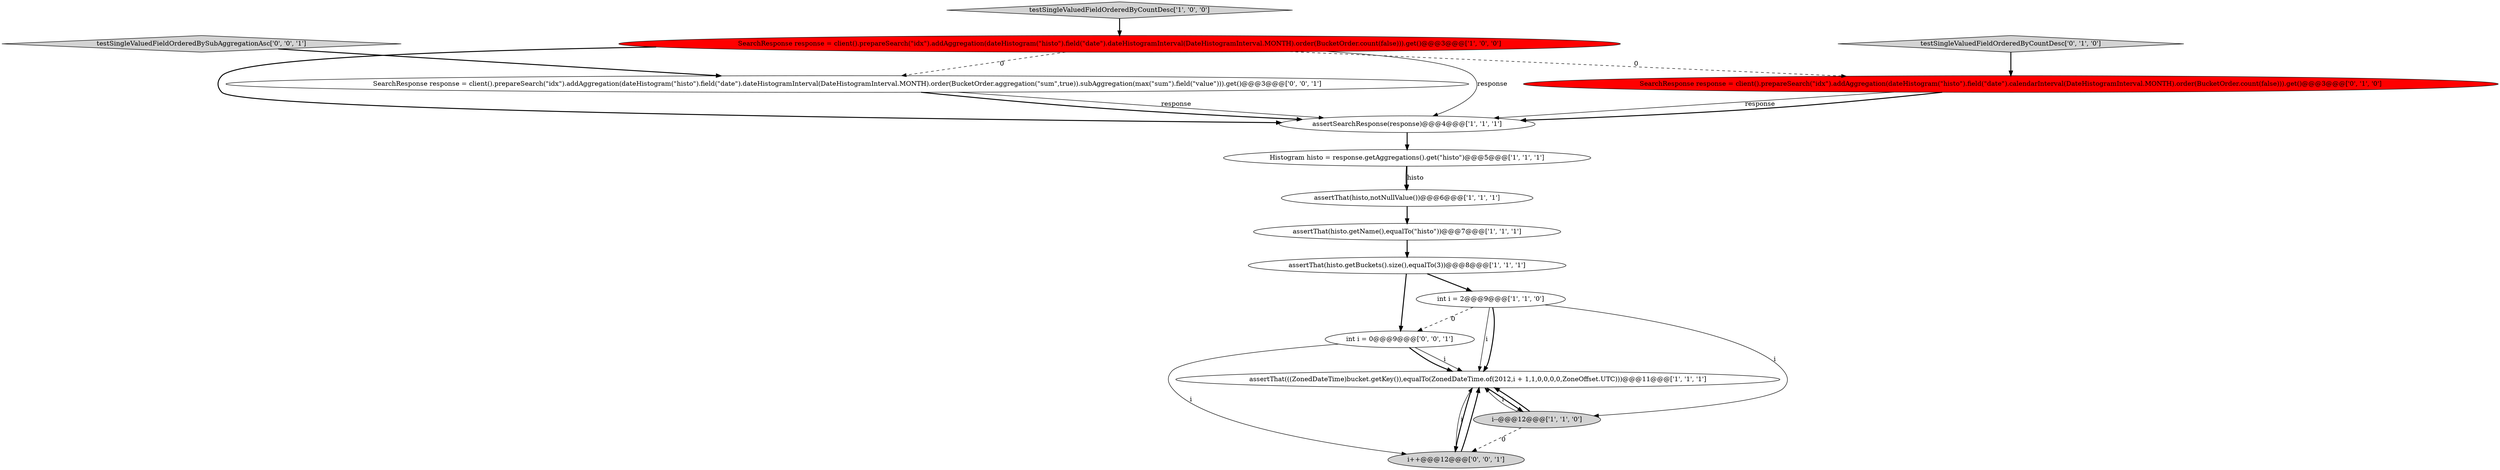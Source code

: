 digraph {
15 [style = filled, label = "testSingleValuedFieldOrderedBySubAggregationAsc['0', '0', '1']", fillcolor = lightgray, shape = diamond image = "AAA0AAABBB3BBB"];
2 [style = filled, label = "assertThat(histo.getBuckets().size(),equalTo(3))@@@8@@@['1', '1', '1']", fillcolor = white, shape = ellipse image = "AAA0AAABBB1BBB"];
7 [style = filled, label = "assertThat(((ZonedDateTime)bucket.getKey()),equalTo(ZonedDateTime.of(2012,i + 1,1,0,0,0,0,ZoneOffset.UTC)))@@@11@@@['1', '1', '1']", fillcolor = white, shape = ellipse image = "AAA0AAABBB1BBB"];
3 [style = filled, label = "assertThat(histo,notNullValue())@@@6@@@['1', '1', '1']", fillcolor = white, shape = ellipse image = "AAA0AAABBB1BBB"];
9 [style = filled, label = "assertSearchResponse(response)@@@4@@@['1', '1', '1']", fillcolor = white, shape = ellipse image = "AAA0AAABBB1BBB"];
8 [style = filled, label = "i--@@@12@@@['1', '1', '0']", fillcolor = lightgray, shape = ellipse image = "AAA0AAABBB1BBB"];
6 [style = filled, label = "testSingleValuedFieldOrderedByCountDesc['1', '0', '0']", fillcolor = lightgray, shape = diamond image = "AAA0AAABBB1BBB"];
11 [style = filled, label = "testSingleValuedFieldOrderedByCountDesc['0', '1', '0']", fillcolor = lightgray, shape = diamond image = "AAA0AAABBB2BBB"];
13 [style = filled, label = "int i = 0@@@9@@@['0', '0', '1']", fillcolor = white, shape = ellipse image = "AAA0AAABBB3BBB"];
5 [style = filled, label = "SearchResponse response = client().prepareSearch(\"idx\").addAggregation(dateHistogram(\"histo\").field(\"date\").dateHistogramInterval(DateHistogramInterval.MONTH).order(BucketOrder.count(false))).get()@@@3@@@['1', '0', '0']", fillcolor = red, shape = ellipse image = "AAA1AAABBB1BBB"];
14 [style = filled, label = "SearchResponse response = client().prepareSearch(\"idx\").addAggregation(dateHistogram(\"histo\").field(\"date\").dateHistogramInterval(DateHistogramInterval.MONTH).order(BucketOrder.aggregation(\"sum\",true)).subAggregation(max(\"sum\").field(\"value\"))).get()@@@3@@@['0', '0', '1']", fillcolor = white, shape = ellipse image = "AAA0AAABBB3BBB"];
1 [style = filled, label = "assertThat(histo.getName(),equalTo(\"histo\"))@@@7@@@['1', '1', '1']", fillcolor = white, shape = ellipse image = "AAA0AAABBB1BBB"];
4 [style = filled, label = "int i = 2@@@9@@@['1', '1', '0']", fillcolor = white, shape = ellipse image = "AAA0AAABBB1BBB"];
0 [style = filled, label = "Histogram histo = response.getAggregations().get(\"histo\")@@@5@@@['1', '1', '1']", fillcolor = white, shape = ellipse image = "AAA0AAABBB1BBB"];
12 [style = filled, label = "i++@@@12@@@['0', '0', '1']", fillcolor = lightgray, shape = ellipse image = "AAA0AAABBB3BBB"];
10 [style = filled, label = "SearchResponse response = client().prepareSearch(\"idx\").addAggregation(dateHistogram(\"histo\").field(\"date\").calendarInterval(DateHistogramInterval.MONTH).order(BucketOrder.count(false))).get()@@@3@@@['0', '1', '0']", fillcolor = red, shape = ellipse image = "AAA1AAABBB2BBB"];
4->7 [style = solid, label="i"];
0->3 [style = bold, label=""];
0->3 [style = solid, label="histo"];
5->14 [style = dashed, label="0"];
9->0 [style = bold, label=""];
5->9 [style = bold, label=""];
3->1 [style = bold, label=""];
15->14 [style = bold, label=""];
7->12 [style = bold, label=""];
13->7 [style = solid, label="i"];
8->12 [style = dashed, label="0"];
5->9 [style = solid, label="response"];
7->8 [style = bold, label=""];
2->4 [style = bold, label=""];
14->9 [style = solid, label="response"];
12->7 [style = bold, label=""];
4->7 [style = bold, label=""];
4->8 [style = solid, label="i"];
8->7 [style = bold, label=""];
13->12 [style = solid, label="i"];
2->13 [style = bold, label=""];
6->5 [style = bold, label=""];
5->10 [style = dashed, label="0"];
11->10 [style = bold, label=""];
13->7 [style = bold, label=""];
14->9 [style = bold, label=""];
10->9 [style = solid, label="response"];
1->2 [style = bold, label=""];
10->9 [style = bold, label=""];
4->13 [style = dashed, label="0"];
8->7 [style = solid, label="i"];
12->7 [style = solid, label="i"];
}
